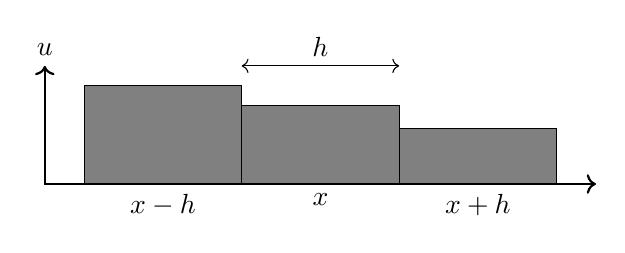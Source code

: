 \begin{tikzpicture}
  \draw[<->,thick] (0,1.5) node[above] {$u$} |- (7,0);
  \draw[fill=gray] (0.5,0) rectangle (2.5,1.25);
  \draw[fill=gray] (2.5,0) rectangle (4.5,1.00);
  \draw[fill=gray] (4.5,0) rectangle (6.5,0.70);
  \draw[<->] (2.5,1.5) -- (4.5,1.5);
  \draw (3.5,1.5) node[anchor=south] {$h$};
  \draw (1.5,0) node[anchor=north] {$x-h$};
  \draw (3.5,0) node[anchor=north] {$x$};
  \draw (5.5,0) node[anchor=north] {$x+h$};
\end{tikzpicture}
